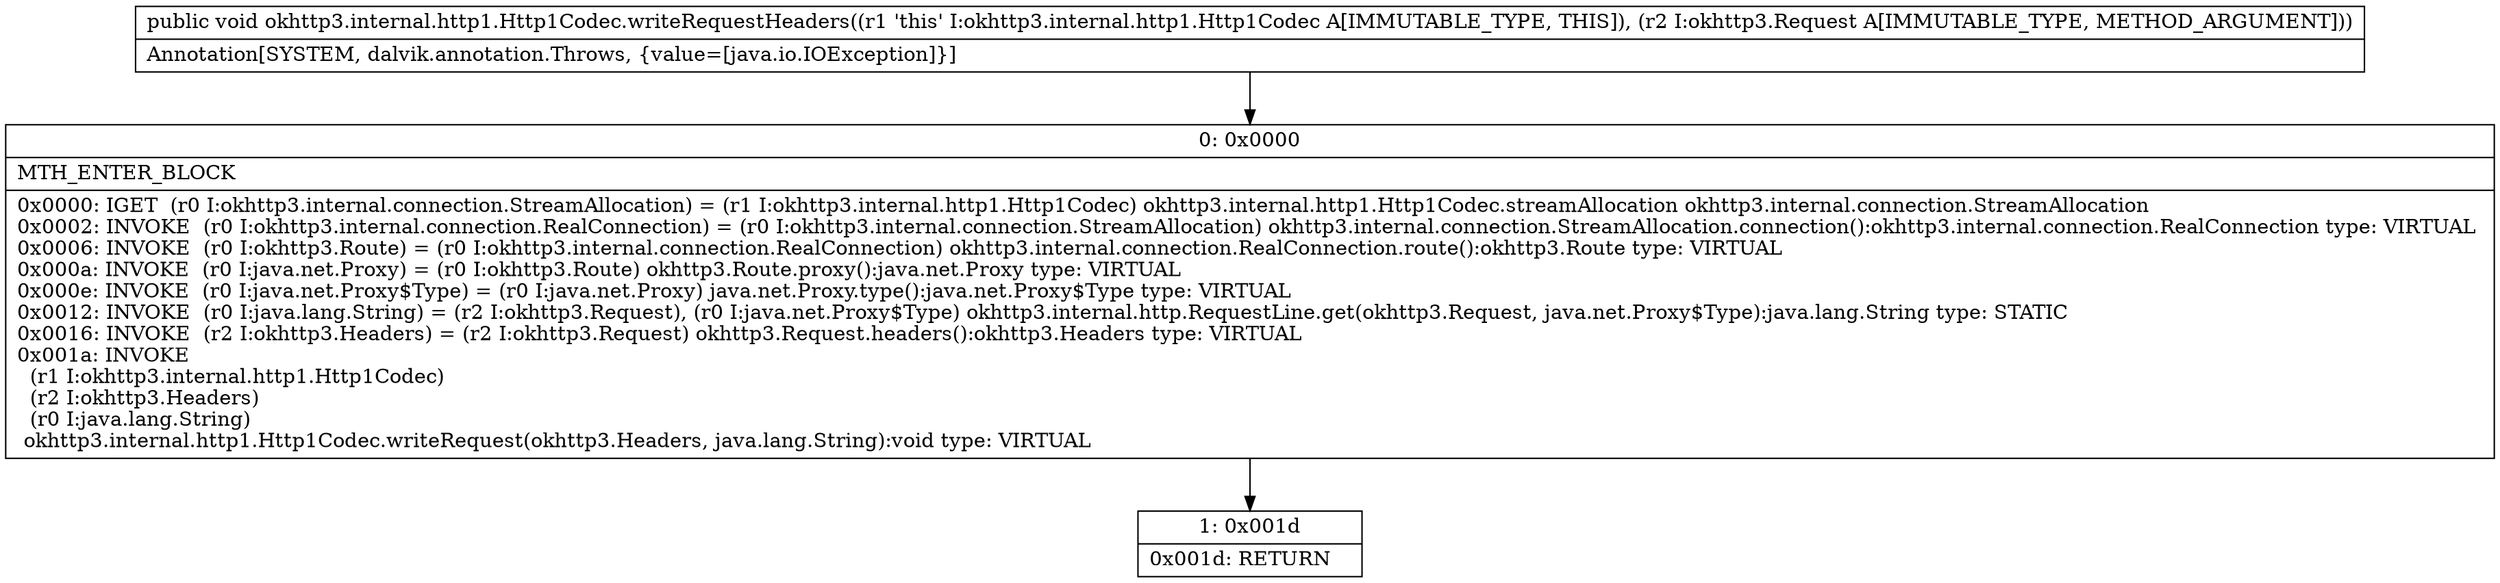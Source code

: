 digraph "CFG forokhttp3.internal.http1.Http1Codec.writeRequestHeaders(Lokhttp3\/Request;)V" {
Node_0 [shape=record,label="{0\:\ 0x0000|MTH_ENTER_BLOCK\l|0x0000: IGET  (r0 I:okhttp3.internal.connection.StreamAllocation) = (r1 I:okhttp3.internal.http1.Http1Codec) okhttp3.internal.http1.Http1Codec.streamAllocation okhttp3.internal.connection.StreamAllocation \l0x0002: INVOKE  (r0 I:okhttp3.internal.connection.RealConnection) = (r0 I:okhttp3.internal.connection.StreamAllocation) okhttp3.internal.connection.StreamAllocation.connection():okhttp3.internal.connection.RealConnection type: VIRTUAL \l0x0006: INVOKE  (r0 I:okhttp3.Route) = (r0 I:okhttp3.internal.connection.RealConnection) okhttp3.internal.connection.RealConnection.route():okhttp3.Route type: VIRTUAL \l0x000a: INVOKE  (r0 I:java.net.Proxy) = (r0 I:okhttp3.Route) okhttp3.Route.proxy():java.net.Proxy type: VIRTUAL \l0x000e: INVOKE  (r0 I:java.net.Proxy$Type) = (r0 I:java.net.Proxy) java.net.Proxy.type():java.net.Proxy$Type type: VIRTUAL \l0x0012: INVOKE  (r0 I:java.lang.String) = (r2 I:okhttp3.Request), (r0 I:java.net.Proxy$Type) okhttp3.internal.http.RequestLine.get(okhttp3.Request, java.net.Proxy$Type):java.lang.String type: STATIC \l0x0016: INVOKE  (r2 I:okhttp3.Headers) = (r2 I:okhttp3.Request) okhttp3.Request.headers():okhttp3.Headers type: VIRTUAL \l0x001a: INVOKE  \l  (r1 I:okhttp3.internal.http1.Http1Codec)\l  (r2 I:okhttp3.Headers)\l  (r0 I:java.lang.String)\l okhttp3.internal.http1.Http1Codec.writeRequest(okhttp3.Headers, java.lang.String):void type: VIRTUAL \l}"];
Node_1 [shape=record,label="{1\:\ 0x001d|0x001d: RETURN   \l}"];
MethodNode[shape=record,label="{public void okhttp3.internal.http1.Http1Codec.writeRequestHeaders((r1 'this' I:okhttp3.internal.http1.Http1Codec A[IMMUTABLE_TYPE, THIS]), (r2 I:okhttp3.Request A[IMMUTABLE_TYPE, METHOD_ARGUMENT]))  | Annotation[SYSTEM, dalvik.annotation.Throws, \{value=[java.io.IOException]\}]\l}"];
MethodNode -> Node_0;
Node_0 -> Node_1;
}

